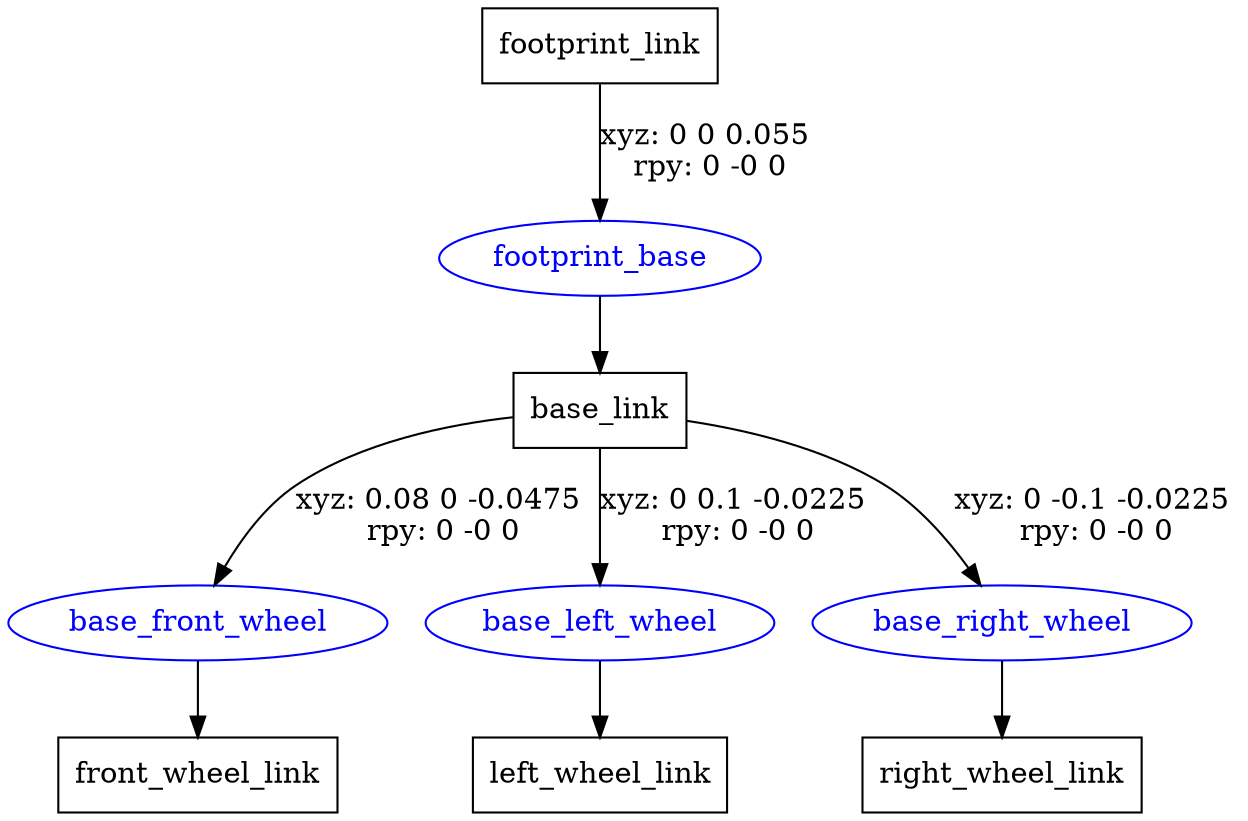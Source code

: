 digraph G {
node [shape=box];
"footprint_link" [label="footprint_link"];
"base_link" [label="base_link"];
"front_wheel_link" [label="front_wheel_link"];
"left_wheel_link" [label="left_wheel_link"];
"right_wheel_link" [label="right_wheel_link"];
node [shape=ellipse, color=blue, fontcolor=blue];
"footprint_link" -> "footprint_base" [label="xyz: 0 0 0.055 \nrpy: 0 -0 0"]
"footprint_base" -> "base_link"
"base_link" -> "base_front_wheel" [label="xyz: 0.08 0 -0.0475 \nrpy: 0 -0 0"]
"base_front_wheel" -> "front_wheel_link"
"base_link" -> "base_left_wheel" [label="xyz: 0 0.1 -0.0225 \nrpy: 0 -0 0"]
"base_left_wheel" -> "left_wheel_link"
"base_link" -> "base_right_wheel" [label="xyz: 0 -0.1 -0.0225 \nrpy: 0 -0 0"]
"base_right_wheel" -> "right_wheel_link"
}
